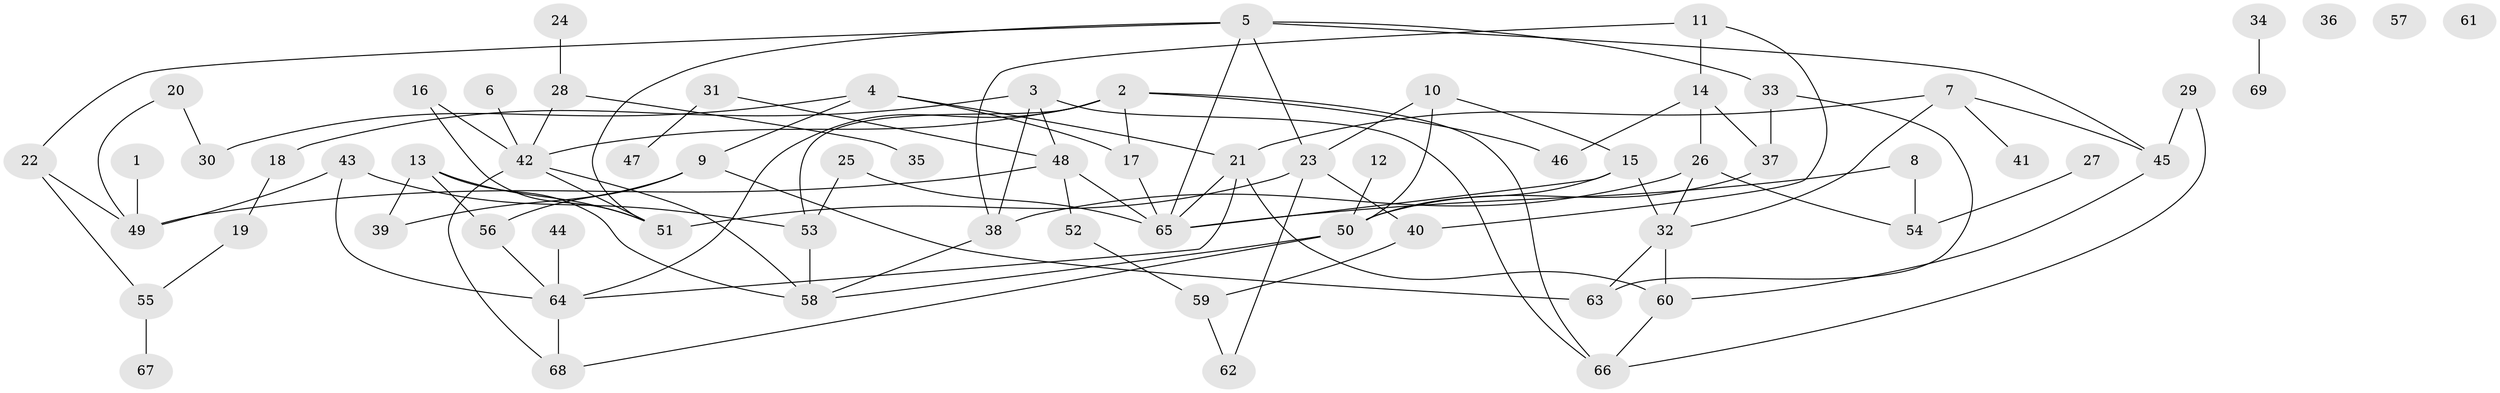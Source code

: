 // coarse degree distribution, {10: 0.03225806451612903, 4: 0.0967741935483871, 6: 0.03225806451612903, 8: 0.0967741935483871, 9: 0.03225806451612903, 7: 0.0967741935483871, 1: 0.25806451612903225, 3: 0.1935483870967742, 5: 0.06451612903225806, 2: 0.0967741935483871}
// Generated by graph-tools (version 1.1) at 2025/48/03/04/25 22:48:06]
// undirected, 69 vertices, 104 edges
graph export_dot {
  node [color=gray90,style=filled];
  1;
  2;
  3;
  4;
  5;
  6;
  7;
  8;
  9;
  10;
  11;
  12;
  13;
  14;
  15;
  16;
  17;
  18;
  19;
  20;
  21;
  22;
  23;
  24;
  25;
  26;
  27;
  28;
  29;
  30;
  31;
  32;
  33;
  34;
  35;
  36;
  37;
  38;
  39;
  40;
  41;
  42;
  43;
  44;
  45;
  46;
  47;
  48;
  49;
  50;
  51;
  52;
  53;
  54;
  55;
  56;
  57;
  58;
  59;
  60;
  61;
  62;
  63;
  64;
  65;
  66;
  67;
  68;
  69;
  1 -- 49;
  2 -- 17;
  2 -- 42;
  2 -- 46;
  2 -- 53;
  2 -- 64;
  2 -- 66;
  3 -- 18;
  3 -- 38;
  3 -- 48;
  3 -- 66;
  4 -- 9;
  4 -- 17;
  4 -- 21;
  4 -- 30;
  5 -- 22;
  5 -- 23;
  5 -- 33;
  5 -- 45;
  5 -- 51;
  5 -- 65;
  6 -- 42;
  7 -- 21;
  7 -- 32;
  7 -- 41;
  7 -- 45;
  8 -- 54;
  8 -- 65;
  9 -- 39;
  9 -- 56;
  9 -- 63;
  10 -- 15;
  10 -- 23;
  10 -- 50;
  11 -- 14;
  11 -- 38;
  11 -- 40;
  12 -- 50;
  13 -- 39;
  13 -- 51;
  13 -- 56;
  13 -- 58;
  14 -- 26;
  14 -- 37;
  14 -- 46;
  15 -- 32;
  15 -- 50;
  15 -- 65;
  16 -- 42;
  16 -- 51;
  17 -- 65;
  18 -- 19;
  19 -- 55;
  20 -- 30;
  20 -- 49;
  21 -- 60;
  21 -- 64;
  21 -- 65;
  22 -- 49;
  22 -- 55;
  23 -- 40;
  23 -- 51;
  23 -- 62;
  24 -- 28;
  25 -- 53;
  25 -- 65;
  26 -- 32;
  26 -- 38;
  26 -- 54;
  27 -- 54;
  28 -- 35;
  28 -- 42;
  29 -- 45;
  29 -- 66;
  31 -- 47;
  31 -- 48;
  32 -- 60;
  32 -- 63;
  33 -- 37;
  33 -- 63;
  34 -- 69;
  37 -- 50;
  38 -- 58;
  40 -- 59;
  42 -- 51;
  42 -- 58;
  42 -- 68;
  43 -- 49;
  43 -- 53;
  43 -- 64;
  44 -- 64;
  45 -- 60;
  48 -- 49;
  48 -- 52;
  48 -- 65;
  50 -- 58;
  50 -- 68;
  52 -- 59;
  53 -- 58;
  55 -- 67;
  56 -- 64;
  59 -- 62;
  60 -- 66;
  64 -- 68;
}
